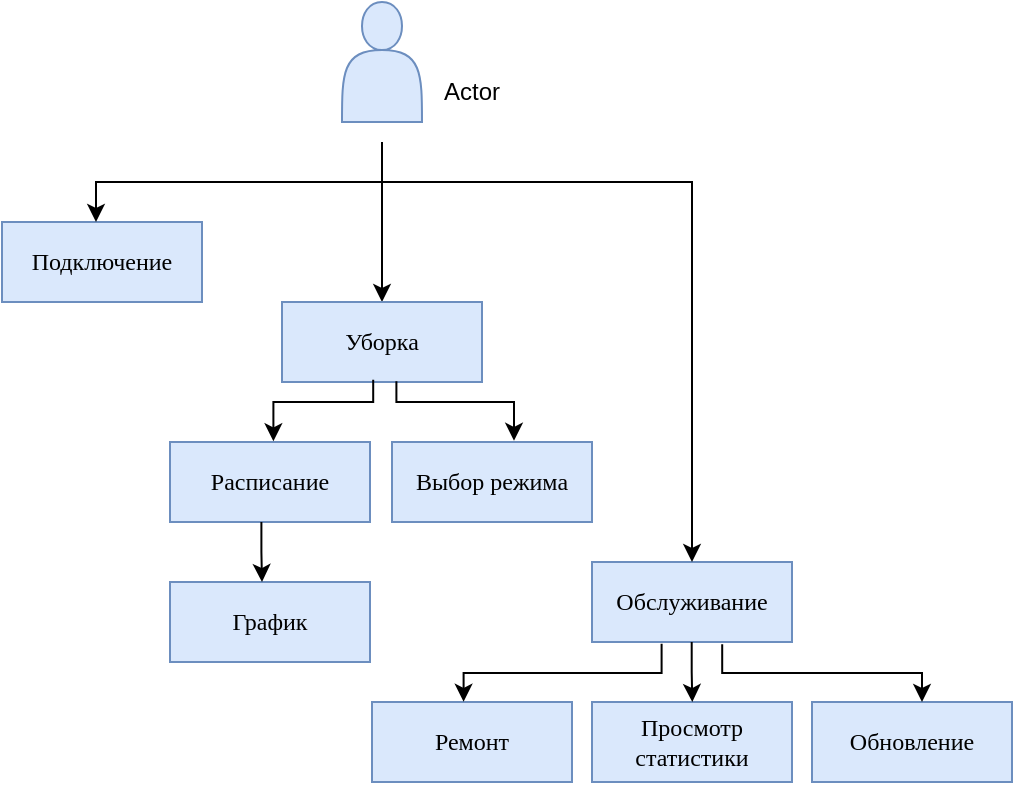 <mxfile version="22.1.3" type="device">
  <diagram id="dNPNLWZb7aoc2Wfebvl4" name="Страница 1">
    <mxGraphModel dx="2228" dy="886" grid="1" gridSize="10" guides="1" tooltips="1" connect="1" arrows="1" fold="1" page="1" pageScale="1" pageWidth="827" pageHeight="1169" background="#ffffff" math="0" shadow="0">
      <root>
        <mxCell id="0" />
        <mxCell id="1" parent="0" />
        <mxCell id="RVvDDQQhKTKdgasoF9e--18" value="" style="edgeStyle=orthogonalEdgeStyle;rounded=0;orthogonalLoop=1;jettySize=auto;html=1;fontFamily=Times New Roman;" parent="1" edge="1">
          <mxGeometry relative="1" as="geometry">
            <mxPoint x="220" y="90" as="sourcePoint" />
            <mxPoint x="220" y="170" as="targetPoint" />
            <Array as="points" />
          </mxGeometry>
        </mxCell>
        <mxCell id="RVvDDQQhKTKdgasoF9e--16" value="Подключение" style="whiteSpace=wrap;html=1;align=center;fontFamily=Times New Roman;strokeColor=#6c8ebf;labelBackgroundColor=none;labelBorderColor=none;fillColor=#dae8fc;" parent="1" vertex="1">
          <mxGeometry x="30" y="130" width="100" height="40" as="geometry" />
        </mxCell>
        <mxCell id="RVvDDQQhKTKdgasoF9e--20" value="Обслуживание" style="whiteSpace=wrap;html=1;align=center;fontFamily=Times New Roman;strokeColor=#6c8ebf;fillColor=#dae8fc;" parent="1" vertex="1">
          <mxGeometry x="325" y="300" width="100" height="40" as="geometry" />
        </mxCell>
        <mxCell id="RVvDDQQhKTKdgasoF9e--21" value="Уборка" style="whiteSpace=wrap;html=1;align=center;fontFamily=Times New Roman;strokeColor=#6c8ebf;fillColor=#dae8fc;" parent="1" vertex="1">
          <mxGeometry x="170" y="170" width="100" height="40" as="geometry" />
        </mxCell>
        <mxCell id="RVvDDQQhKTKdgasoF9e--23" value="Расписание" style="whiteSpace=wrap;html=1;align=center;fontFamily=Times New Roman;strokeColor=#6c8ebf;fillColor=#dae8fc;" parent="1" vertex="1">
          <mxGeometry x="114" y="240" width="100" height="40" as="geometry" />
        </mxCell>
        <mxCell id="RVvDDQQhKTKdgasoF9e--24" value="Выбор режима" style="whiteSpace=wrap;html=1;align=center;fontFamily=Times New Roman;strokeColor=#6c8ebf;fillColor=#dae8fc;" parent="1" vertex="1">
          <mxGeometry x="225" y="240" width="100" height="40" as="geometry" />
        </mxCell>
        <mxCell id="RVvDDQQhKTKdgasoF9e--27" value="" style="edgeStyle=elbowEdgeStyle;elbow=vertical;endArrow=classic;html=1;rounded=0;fontFamily=Times New Roman;" parent="1" edge="1">
          <mxGeometry width="50" height="50" relative="1" as="geometry">
            <mxPoint x="220" y="130" as="sourcePoint" />
            <mxPoint x="77" y="130" as="targetPoint" />
            <Array as="points">
              <mxPoint x="160" y="110" />
            </Array>
          </mxGeometry>
        </mxCell>
        <mxCell id="RVvDDQQhKTKdgasoF9e--28" value="" style="edgeStyle=elbowEdgeStyle;elbow=vertical;endArrow=classic;html=1;rounded=0;fontFamily=Times New Roman;entryX=0.5;entryY=0;entryDx=0;entryDy=0;" parent="1" target="RVvDDQQhKTKdgasoF9e--20" edge="1">
          <mxGeometry width="50" height="50" relative="1" as="geometry">
            <mxPoint x="220" y="110" as="sourcePoint" />
            <mxPoint x="240" y="190" as="targetPoint" />
            <Array as="points">
              <mxPoint x="300" y="110" />
            </Array>
          </mxGeometry>
        </mxCell>
        <mxCell id="RVvDDQQhKTKdgasoF9e--30" value="" style="shape=actor;whiteSpace=wrap;html=1;fontFamily=Times New Roman;strokeColor=#6c8ebf;fillColor=#dae8fc;" parent="1" vertex="1">
          <mxGeometry x="200" y="20" width="40" height="60" as="geometry" />
        </mxCell>
        <mxCell id="RVvDDQQhKTKdgasoF9e--31" value="" style="edgeStyle=elbowEdgeStyle;elbow=vertical;endArrow=classic;html=1;rounded=0;fontFamily=Times New Roman;exitX=0.456;exitY=0.973;exitDx=0;exitDy=0;exitPerimeter=0;entryX=0.517;entryY=-0.009;entryDx=0;entryDy=0;entryPerimeter=0;" parent="1" source="RVvDDQQhKTKdgasoF9e--21" target="RVvDDQQhKTKdgasoF9e--23" edge="1">
          <mxGeometry width="50" height="50" relative="1" as="geometry">
            <mxPoint x="110" y="260" as="sourcePoint" />
            <mxPoint x="160" y="210" as="targetPoint" />
            <Array as="points">
              <mxPoint x="180" y="220" />
              <mxPoint x="190" y="230" />
            </Array>
          </mxGeometry>
        </mxCell>
        <mxCell id="RVvDDQQhKTKdgasoF9e--32" value="" style="edgeStyle=elbowEdgeStyle;elbow=vertical;endArrow=classic;html=1;rounded=0;fontFamily=Times New Roman;entryX=0.61;entryY=-0.015;entryDx=0;entryDy=0;entryPerimeter=0;exitX=0.572;exitY=0.99;exitDx=0;exitDy=0;exitPerimeter=0;" parent="1" source="RVvDDQQhKTKdgasoF9e--21" target="RVvDDQQhKTKdgasoF9e--24" edge="1">
          <mxGeometry width="50" height="50" relative="1" as="geometry">
            <mxPoint x="222" y="210" as="sourcePoint" />
            <mxPoint x="230" y="230" as="targetPoint" />
            <Array as="points">
              <mxPoint x="260" y="220" />
              <mxPoint x="260" y="220" />
            </Array>
          </mxGeometry>
        </mxCell>
        <mxCell id="RVvDDQQhKTKdgasoF9e--33" value="График" style="whiteSpace=wrap;html=1;align=center;fontFamily=Times New Roman;strokeColor=#6c8ebf;fillColor=#dae8fc;" parent="1" vertex="1">
          <mxGeometry x="114" y="310" width="100" height="40" as="geometry" />
        </mxCell>
        <mxCell id="RVvDDQQhKTKdgasoF9e--34" value="" style="edgeStyle=elbowEdgeStyle;elbow=vertical;endArrow=classic;html=1;rounded=0;fontFamily=Times New Roman;exitX=0.457;exitY=1;exitDx=0;exitDy=0;exitPerimeter=0;entryX=0.46;entryY=0;entryDx=0;entryDy=0;entryPerimeter=0;" parent="1" source="RVvDDQQhKTKdgasoF9e--23" target="RVvDDQQhKTKdgasoF9e--33" edge="1">
          <mxGeometry width="50" height="50" relative="1" as="geometry">
            <mxPoint x="240" y="350" as="sourcePoint" />
            <mxPoint x="290" y="300" as="targetPoint" />
          </mxGeometry>
        </mxCell>
        <mxCell id="RVvDDQQhKTKdgasoF9e--35" value="Ремонт" style="whiteSpace=wrap;html=1;align=center;fontFamily=Times New Roman;strokeColor=#6c8ebf;fillColor=#dae8fc;" parent="1" vertex="1">
          <mxGeometry x="215" y="370" width="100" height="40" as="geometry" />
        </mxCell>
        <mxCell id="RVvDDQQhKTKdgasoF9e--36" value="Просмотр статистики" style="whiteSpace=wrap;html=1;align=center;fontFamily=Times New Roman;strokeColor=#6c8ebf;fillColor=#dae8fc;" parent="1" vertex="1">
          <mxGeometry x="325" y="370" width="100" height="40" as="geometry" />
        </mxCell>
        <mxCell id="RVvDDQQhKTKdgasoF9e--37" value="Обновление" style="whiteSpace=wrap;html=1;align=center;fontFamily=Times New Roman;strokeColor=#6c8ebf;fillColor=#dae8fc;" parent="1" vertex="1">
          <mxGeometry x="435" y="370" width="100" height="40" as="geometry" />
        </mxCell>
        <mxCell id="RVvDDQQhKTKdgasoF9e--40" value="" style="edgeStyle=elbowEdgeStyle;elbow=vertical;endArrow=classic;html=1;rounded=0;fontFamily=Times New Roman;exitX=0.457;exitY=1;exitDx=0;exitDy=0;exitPerimeter=0;entryX=0.46;entryY=0;entryDx=0;entryDy=0;entryPerimeter=0;" parent="1" edge="1">
          <mxGeometry width="50" height="50" relative="1" as="geometry">
            <mxPoint x="374.85" y="340" as="sourcePoint" />
            <mxPoint x="375.15" y="370" as="targetPoint" />
            <Array as="points">
              <mxPoint x="370" y="355" />
            </Array>
          </mxGeometry>
        </mxCell>
        <mxCell id="RVvDDQQhKTKdgasoF9e--41" value="" style="edgeStyle=elbowEdgeStyle;elbow=vertical;endArrow=classic;html=1;rounded=0;fontFamily=Times New Roman;exitX=0.348;exitY=1.022;exitDx=0;exitDy=0;exitPerimeter=0;entryX=0.458;entryY=-0.002;entryDx=0;entryDy=0;entryPerimeter=0;" parent="1" source="RVvDDQQhKTKdgasoF9e--20" target="RVvDDQQhKTKdgasoF9e--35" edge="1">
          <mxGeometry width="50" height="50" relative="1" as="geometry">
            <mxPoint x="330" y="400" as="sourcePoint" />
            <mxPoint x="380" y="350" as="targetPoint" />
          </mxGeometry>
        </mxCell>
        <mxCell id="RVvDDQQhKTKdgasoF9e--42" value="" style="edgeStyle=elbowEdgeStyle;elbow=vertical;endArrow=classic;html=1;rounded=0;fontFamily=Times New Roman;exitX=0.651;exitY=1.027;exitDx=0;exitDy=0;entryX=0.55;entryY=0;entryDx=0;entryDy=0;entryPerimeter=0;exitPerimeter=0;" parent="1" source="RVvDDQQhKTKdgasoF9e--20" target="RVvDDQQhKTKdgasoF9e--37" edge="1">
          <mxGeometry width="50" height="50" relative="1" as="geometry">
            <mxPoint x="330" y="400" as="sourcePoint" />
            <mxPoint x="380" y="350" as="targetPoint" />
          </mxGeometry>
        </mxCell>
        <mxCell id="58FMIL-Ooin_TwjDlQTJ-1" value="Actor" style="text;html=1;strokeColor=none;fillColor=none;align=center;verticalAlign=middle;whiteSpace=wrap;rounded=0;" vertex="1" parent="1">
          <mxGeometry x="235" y="50" width="60" height="30" as="geometry" />
        </mxCell>
      </root>
    </mxGraphModel>
  </diagram>
</mxfile>
